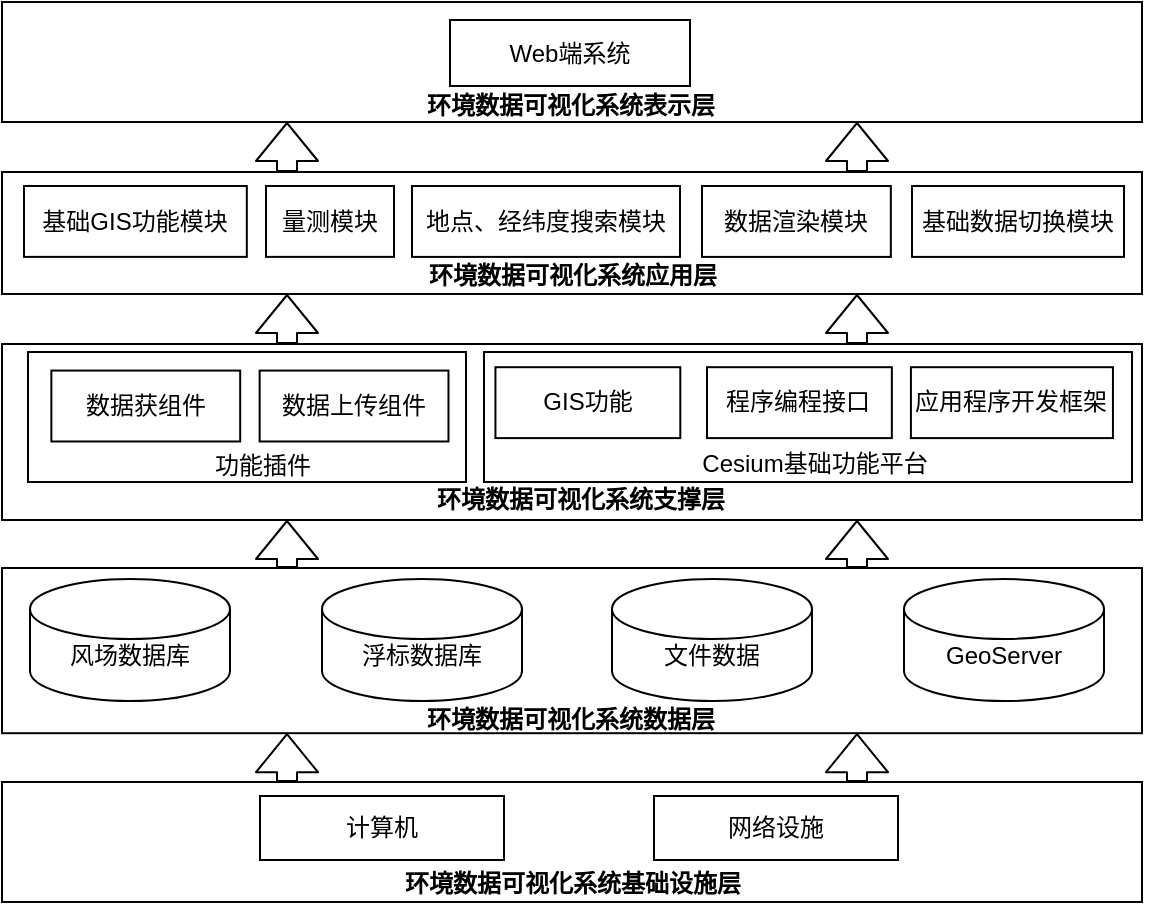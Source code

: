 <mxfile version="13.6.5" type="github">
  <diagram id="Kg9v2PKGdZfVGiz0Gp11" name="第 1 页">
    <mxGraphModel dx="890" dy="819" grid="0" gridSize="10" guides="1" tooltips="1" connect="1" arrows="1" fold="1" page="1" pageScale="1" pageWidth="827" pageHeight="1169" math="0" shadow="0">
      <root>
        <mxCell id="0" />
        <mxCell id="1" parent="0" />
        <mxCell id="a1iLULeqpFFVg6pSqvtH-51" value="" style="group" parent="1" vertex="1" connectable="0">
          <mxGeometry x="164" y="376" width="570" height="88" as="geometry" />
        </mxCell>
        <mxCell id="a1iLULeqpFFVg6pSqvtH-1" value="" style="rounded=0;whiteSpace=wrap;html=1;" parent="a1iLULeqpFFVg6pSqvtH-51" vertex="1">
          <mxGeometry x="-4" width="570" height="88" as="geometry" />
        </mxCell>
        <mxCell id="a1iLULeqpFFVg6pSqvtH-23" value="" style="group" parent="a1iLULeqpFFVg6pSqvtH-51" vertex="1" connectable="0">
          <mxGeometry x="237" y="4" width="324" height="65" as="geometry" />
        </mxCell>
        <mxCell id="a1iLULeqpFFVg6pSqvtH-15" value="" style="rounded=0;whiteSpace=wrap;html=1;" parent="a1iLULeqpFFVg6pSqvtH-23" vertex="1">
          <mxGeometry width="324" height="65" as="geometry" />
        </mxCell>
        <mxCell id="a1iLULeqpFFVg6pSqvtH-21" value="" style="group" parent="a1iLULeqpFFVg6pSqvtH-23" vertex="1" connectable="0">
          <mxGeometry x="5.718" y="7.597" width="308.753" height="35.455" as="geometry" />
        </mxCell>
        <mxCell id="a1iLULeqpFFVg6pSqvtH-16" value="GIS功能" style="rounded=0;whiteSpace=wrap;html=1;" parent="a1iLULeqpFFVg6pSqvtH-21" vertex="1">
          <mxGeometry width="92.435" height="35.455" as="geometry" />
        </mxCell>
        <mxCell id="a1iLULeqpFFVg6pSqvtH-19" value="应用程序开发框架" style="rounded=0;whiteSpace=wrap;html=1;" parent="a1iLULeqpFFVg6pSqvtH-21" vertex="1">
          <mxGeometry x="207.741" width="101.012" height="35.455" as="geometry" />
        </mxCell>
        <mxCell id="a1iLULeqpFFVg6pSqvtH-20" value="程序编程接口" style="rounded=0;whiteSpace=wrap;html=1;" parent="a1iLULeqpFFVg6pSqvtH-21" vertex="1">
          <mxGeometry x="105.776" width="92.435" height="35.455" as="geometry" />
        </mxCell>
        <mxCell id="a1iLULeqpFFVg6pSqvtH-22" value="Cesium基础功能平台" style="text;html=1;align=center;verticalAlign=middle;resizable=0;points=[];autosize=1;" parent="a1iLULeqpFFVg6pSqvtH-23" vertex="1">
          <mxGeometry x="103.394" y="47.273" width="123" height="18" as="geometry" />
        </mxCell>
        <mxCell id="a1iLULeqpFFVg6pSqvtH-41" value="" style="group" parent="a1iLULeqpFFVg6pSqvtH-51" vertex="1" connectable="0">
          <mxGeometry x="9" y="4" width="219" height="65" as="geometry" />
        </mxCell>
        <mxCell id="a1iLULeqpFFVg6pSqvtH-34" value="" style="rounded=0;whiteSpace=wrap;html=1;" parent="a1iLULeqpFFVg6pSqvtH-41" vertex="1">
          <mxGeometry width="219" height="65" as="geometry" />
        </mxCell>
        <mxCell id="a1iLULeqpFFVg6pSqvtH-36" value="数据获组件" style="rounded=0;whiteSpace=wrap;html=1;" parent="a1iLULeqpFFVg6pSqvtH-41" vertex="1">
          <mxGeometry x="11.68" y="9.287" width="94.413" height="35.455" as="geometry" />
        </mxCell>
        <mxCell id="a1iLULeqpFFVg6pSqvtH-37" value="数据上传组件" style="rounded=0;whiteSpace=wrap;html=1;" parent="a1iLULeqpFFVg6pSqvtH-41" vertex="1">
          <mxGeometry x="115.827" y="9.287" width="94.413" height="35.455" as="geometry" />
        </mxCell>
        <mxCell id="a1iLULeqpFFVg6pSqvtH-38" value="功能插件" style="text;html=1;align=center;verticalAlign=middle;resizable=0;points=[];autosize=1;" parent="a1iLULeqpFFVg6pSqvtH-41" vertex="1">
          <mxGeometry x="87.6" y="48.285" width="58" height="18" as="geometry" />
        </mxCell>
        <mxCell id="a1iLULeqpFFVg6pSqvtH-50" value="&lt;b&gt;环境数据可视化系统支撑层&lt;/b&gt;" style="text;html=1;align=center;verticalAlign=middle;resizable=0;points=[];autosize=1;" parent="a1iLULeqpFFVg6pSqvtH-51" vertex="1">
          <mxGeometry x="208.004" y="68.999" width="154" height="18" as="geometry" />
        </mxCell>
        <mxCell id="a1iLULeqpFFVg6pSqvtH-67" value="" style="group" parent="1" vertex="1" connectable="0">
          <mxGeometry x="160" y="290" width="570" height="61" as="geometry" />
        </mxCell>
        <mxCell id="a1iLULeqpFFVg6pSqvtH-52" value="" style="whiteSpace=wrap;html=1;" parent="a1iLULeqpFFVg6pSqvtH-67" vertex="1">
          <mxGeometry width="570" height="61" as="geometry" />
        </mxCell>
        <mxCell id="a1iLULeqpFFVg6pSqvtH-58" value="&lt;b&gt;环境数据可视化系统应用层&lt;/b&gt;" style="text;html=1;align=center;verticalAlign=middle;resizable=0;points=[];autosize=1;" parent="a1iLULeqpFFVg6pSqvtH-67" vertex="1">
          <mxGeometry x="207.504" y="42.999" width="154" height="18" as="geometry" />
        </mxCell>
        <mxCell id="K7p-2cNAyb-a2kixNtFu-7" value="" style="group" vertex="1" connectable="0" parent="a1iLULeqpFFVg6pSqvtH-67">
          <mxGeometry x="11" y="6.995" width="550" height="35.455" as="geometry" />
        </mxCell>
        <mxCell id="a1iLULeqpFFVg6pSqvtH-53" value="基础GIS功能模块" style="rounded=0;whiteSpace=wrap;html=1;" parent="K7p-2cNAyb-a2kixNtFu-7" vertex="1">
          <mxGeometry width="111.41" height="35.45" as="geometry" />
        </mxCell>
        <mxCell id="a1iLULeqpFFVg6pSqvtH-54" value="量测模块" style="rounded=0;whiteSpace=wrap;html=1;" parent="K7p-2cNAyb-a2kixNtFu-7" vertex="1">
          <mxGeometry x="121" y="0.002" width="64" height="35.45" as="geometry" />
        </mxCell>
        <mxCell id="a1iLULeqpFFVg6pSqvtH-55" value="地点、经纬度搜索模块" style="rounded=0;whiteSpace=wrap;html=1;" parent="K7p-2cNAyb-a2kixNtFu-7" vertex="1">
          <mxGeometry x="194" y="0.005" width="134" height="35.45" as="geometry" />
        </mxCell>
        <mxCell id="a1iLULeqpFFVg6pSqvtH-56" value="数据渲染模块" style="rounded=0;whiteSpace=wrap;html=1;" parent="K7p-2cNAyb-a2kixNtFu-7" vertex="1">
          <mxGeometry x="339" width="94.413" height="35.455" as="geometry" />
        </mxCell>
        <mxCell id="a1iLULeqpFFVg6pSqvtH-57" value="基础数据切换模块" style="rounded=0;whiteSpace=wrap;html=1;" parent="K7p-2cNAyb-a2kixNtFu-7" vertex="1">
          <mxGeometry x="444" y="0.005" width="106" height="35.45" as="geometry" />
        </mxCell>
        <mxCell id="K7p-2cNAyb-a2kixNtFu-6" value="" style="group" vertex="1" connectable="0" parent="1">
          <mxGeometry x="160" y="205" width="570" height="60" as="geometry" />
        </mxCell>
        <mxCell id="K7p-2cNAyb-a2kixNtFu-3" value="" style="rounded=0;whiteSpace=wrap;html=1;labelPosition=center;verticalLabelPosition=bottom;align=center;verticalAlign=top;" vertex="1" parent="K7p-2cNAyb-a2kixNtFu-6">
          <mxGeometry width="570" height="60" as="geometry" />
        </mxCell>
        <mxCell id="K7p-2cNAyb-a2kixNtFu-4" value="&lt;b&gt;环境数据可视化系统表示层&lt;/b&gt;" style="text;html=1;align=center;verticalAlign=middle;resizable=0;points=[];autosize=1;" vertex="1" parent="K7p-2cNAyb-a2kixNtFu-6">
          <mxGeometry x="207.254" y="42.999" width="154" height="18" as="geometry" />
        </mxCell>
        <mxCell id="K7p-2cNAyb-a2kixNtFu-5" value="Web端系统" style="rounded=0;whiteSpace=wrap;html=1;" vertex="1" parent="K7p-2cNAyb-a2kixNtFu-6">
          <mxGeometry x="224" y="9" width="120" height="33" as="geometry" />
        </mxCell>
        <mxCell id="K7p-2cNAyb-a2kixNtFu-13" value="" style="group" vertex="1" connectable="0" parent="1">
          <mxGeometry x="160" y="595" width="570" height="60" as="geometry" />
        </mxCell>
        <mxCell id="a1iLULeqpFFVg6pSqvtH-68" value="" style="rounded=0;whiteSpace=wrap;html=1;" parent="K7p-2cNAyb-a2kixNtFu-13" vertex="1">
          <mxGeometry width="570" height="60" as="geometry" />
        </mxCell>
        <mxCell id="a1iLULeqpFFVg6pSqvtH-69" value="&lt;b&gt;环境数据可视化系统基础设施层&lt;/b&gt;" style="text;html=1;align=center;verticalAlign=middle;resizable=0;points=[];autosize=1;" parent="K7p-2cNAyb-a2kixNtFu-13" vertex="1">
          <mxGeometry x="196.004" y="41.999" width="178" height="18" as="geometry" />
        </mxCell>
        <mxCell id="K7p-2cNAyb-a2kixNtFu-1" value="计算机" style="rounded=0;whiteSpace=wrap;html=1;" vertex="1" parent="K7p-2cNAyb-a2kixNtFu-13">
          <mxGeometry x="129" y="7" width="122" height="32" as="geometry" />
        </mxCell>
        <mxCell id="K7p-2cNAyb-a2kixNtFu-2" value="网络设施" style="rounded=0;whiteSpace=wrap;html=1;" vertex="1" parent="K7p-2cNAyb-a2kixNtFu-13">
          <mxGeometry x="326" y="7" width="122" height="32" as="geometry" />
        </mxCell>
        <mxCell id="K7p-2cNAyb-a2kixNtFu-16" value="" style="shape=flexArrow;endArrow=classic;html=1;entryX=0.25;entryY=1;entryDx=0;entryDy=0;exitX=0.25;exitY=0;exitDx=0;exitDy=0;" edge="1" parent="1" source="a1iLULeqpFFVg6pSqvtH-52" target="K7p-2cNAyb-a2kixNtFu-3">
          <mxGeometry width="50" height="50" relative="1" as="geometry">
            <mxPoint x="42" y="323" as="sourcePoint" />
            <mxPoint x="92" y="273" as="targetPoint" />
          </mxGeometry>
        </mxCell>
        <mxCell id="K7p-2cNAyb-a2kixNtFu-17" value="" style="shape=flexArrow;endArrow=classic;html=1;entryX=0.75;entryY=1;entryDx=0;entryDy=0;exitX=0.75;exitY=0;exitDx=0;exitDy=0;" edge="1" parent="1" source="a1iLULeqpFFVg6pSqvtH-52" target="K7p-2cNAyb-a2kixNtFu-3">
          <mxGeometry width="50" height="50" relative="1" as="geometry">
            <mxPoint x="388" y="409" as="sourcePoint" />
            <mxPoint x="438" y="359" as="targetPoint" />
          </mxGeometry>
        </mxCell>
        <mxCell id="K7p-2cNAyb-a2kixNtFu-18" value="" style="shape=flexArrow;endArrow=classic;html=1;entryX=0.75;entryY=1;entryDx=0;entryDy=0;exitX=0.75;exitY=0;exitDx=0;exitDy=0;" edge="1" parent="1" source="a1iLULeqpFFVg6pSqvtH-68" target="a1iLULeqpFFVg6pSqvtH-6">
          <mxGeometry width="50" height="50" relative="1" as="geometry">
            <mxPoint x="133" y="157" as="sourcePoint" />
            <mxPoint x="183" y="107" as="targetPoint" />
          </mxGeometry>
        </mxCell>
        <mxCell id="K7p-2cNAyb-a2kixNtFu-20" value="" style="shape=flexArrow;endArrow=classic;html=1;entryX=0.75;entryY=1;entryDx=0;entryDy=0;exitX=0.75;exitY=0;exitDx=0;exitDy=0;" edge="1" parent="1" source="a1iLULeqpFFVg6pSqvtH-6" target="a1iLULeqpFFVg6pSqvtH-1">
          <mxGeometry width="50" height="50" relative="1" as="geometry">
            <mxPoint x="143" y="167" as="sourcePoint" />
            <mxPoint x="193" y="117" as="targetPoint" />
          </mxGeometry>
        </mxCell>
        <mxCell id="K7p-2cNAyb-a2kixNtFu-21" value="" style="shape=flexArrow;endArrow=classic;html=1;entryX=0.25;entryY=1;entryDx=0;entryDy=0;exitX=0.25;exitY=0;exitDx=0;exitDy=0;" edge="1" parent="1" source="a1iLULeqpFFVg6pSqvtH-6" target="a1iLULeqpFFVg6pSqvtH-1">
          <mxGeometry width="50" height="50" relative="1" as="geometry">
            <mxPoint x="153" y="177" as="sourcePoint" />
            <mxPoint x="203" y="127" as="targetPoint" />
          </mxGeometry>
        </mxCell>
        <mxCell id="K7p-2cNAyb-a2kixNtFu-23" value="" style="shape=flexArrow;endArrow=classic;html=1;entryX=0.75;entryY=1;entryDx=0;entryDy=0;exitX=0.75;exitY=0;exitDx=0;exitDy=0;" edge="1" parent="1" source="a1iLULeqpFFVg6pSqvtH-1" target="a1iLULeqpFFVg6pSqvtH-52">
          <mxGeometry width="50" height="50" relative="1" as="geometry">
            <mxPoint x="173" y="197" as="sourcePoint" />
            <mxPoint x="223" y="147" as="targetPoint" />
          </mxGeometry>
        </mxCell>
        <mxCell id="K7p-2cNAyb-a2kixNtFu-24" value="" style="shape=flexArrow;endArrow=classic;html=1;entryX=0.25;entryY=1;entryDx=0;entryDy=0;exitX=0.25;exitY=0;exitDx=0;exitDy=0;" edge="1" parent="1" source="a1iLULeqpFFVg6pSqvtH-1" target="a1iLULeqpFFVg6pSqvtH-52">
          <mxGeometry width="50" height="50" relative="1" as="geometry">
            <mxPoint x="183" y="207" as="sourcePoint" />
            <mxPoint x="233" y="157" as="targetPoint" />
          </mxGeometry>
        </mxCell>
        <mxCell id="K7p-2cNAyb-a2kixNtFu-25" value="" style="shape=flexArrow;endArrow=classic;html=1;entryX=0.25;entryY=1;entryDx=0;entryDy=0;exitX=0.25;exitY=0;exitDx=0;exitDy=0;" edge="1" parent="1" source="a1iLULeqpFFVg6pSqvtH-68" target="a1iLULeqpFFVg6pSqvtH-6">
          <mxGeometry width="50" height="50" relative="1" as="geometry">
            <mxPoint x="143" y="167" as="sourcePoint" />
            <mxPoint x="193" y="117" as="targetPoint" />
          </mxGeometry>
        </mxCell>
        <mxCell id="a1iLULeqpFFVg6pSqvtH-14" value="" style="group" parent="1" vertex="1" connectable="0">
          <mxGeometry x="160" y="488" width="570" height="84.12" as="geometry" />
        </mxCell>
        <mxCell id="a1iLULeqpFFVg6pSqvtH-40" value="" style="group" parent="a1iLULeqpFFVg6pSqvtH-14" vertex="1" connectable="0">
          <mxGeometry width="570" height="84.12" as="geometry" />
        </mxCell>
        <mxCell id="a1iLULeqpFFVg6pSqvtH-6" value="" style="rounded=0;whiteSpace=wrap;html=1;" parent="a1iLULeqpFFVg6pSqvtH-40" vertex="1">
          <mxGeometry width="570" height="82.599" as="geometry" />
        </mxCell>
        <mxCell id="a1iLULeqpFFVg6pSqvtH-39" value="&lt;b&gt;环境数据可视化系统数据层&lt;/b&gt;" style="text;html=1;align=center;verticalAlign=middle;resizable=0;points=[];autosize=1;" parent="a1iLULeqpFFVg6pSqvtH-40" vertex="1">
          <mxGeometry x="207.364" y="66.537" width="154" height="18" as="geometry" />
        </mxCell>
        <mxCell id="K7p-2cNAyb-a2kixNtFu-27" value="&lt;br&gt;GeoServer" style="shape=cylinder2;whiteSpace=wrap;html=1;boundedLbl=1;backgroundOutline=1;size=15;" vertex="1" parent="a1iLULeqpFFVg6pSqvtH-40">
          <mxGeometry x="451" y="5.489" width="100" height="61.051" as="geometry" />
        </mxCell>
        <mxCell id="a1iLULeqpFFVg6pSqvtH-11" value="&lt;br&gt;风场数据库" style="shape=cylinder2;whiteSpace=wrap;html=1;boundedLbl=1;backgroundOutline=1;size=15;" parent="a1iLULeqpFFVg6pSqvtH-40" vertex="1">
          <mxGeometry x="14" y="5.489" width="100" height="61.051" as="geometry" />
        </mxCell>
        <mxCell id="a1iLULeqpFFVg6pSqvtH-12" value="&lt;br&gt;浮标数据库" style="shape=cylinder2;whiteSpace=wrap;html=1;boundedLbl=1;backgroundOutline=1;size=15;" parent="a1iLULeqpFFVg6pSqvtH-40" vertex="1">
          <mxGeometry x="160" y="5.489" width="100" height="61.051" as="geometry" />
        </mxCell>
        <mxCell id="K7p-2cNAyb-a2kixNtFu-26" value="&lt;br&gt;文件数据" style="shape=cylinder2;whiteSpace=wrap;html=1;boundedLbl=1;backgroundOutline=1;size=15;" vertex="1" parent="a1iLULeqpFFVg6pSqvtH-40">
          <mxGeometry x="305" y="5.489" width="100" height="61.051" as="geometry" />
        </mxCell>
      </root>
    </mxGraphModel>
  </diagram>
</mxfile>
